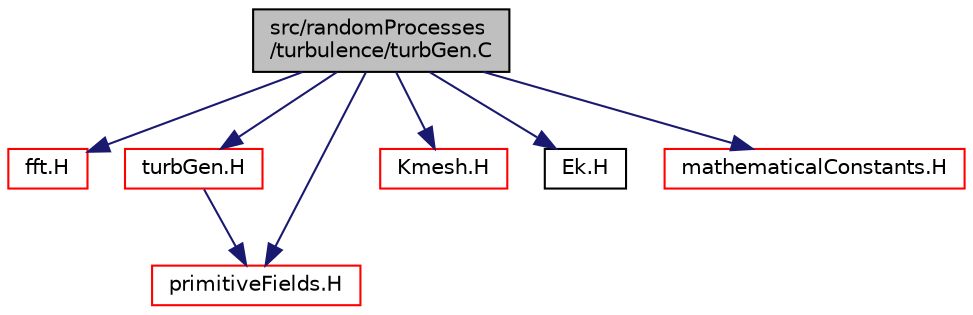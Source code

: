 digraph "src/randomProcesses/turbulence/turbGen.C"
{
  bgcolor="transparent";
  edge [fontname="Helvetica",fontsize="10",labelfontname="Helvetica",labelfontsize="10"];
  node [fontname="Helvetica",fontsize="10",shape=record];
  Node1 [label="src/randomProcesses\l/turbulence/turbGen.C",height=0.2,width=0.4,color="black", fillcolor="grey75", style="filled", fontcolor="black"];
  Node1 -> Node2 [color="midnightblue",fontsize="10",style="solid",fontname="Helvetica"];
  Node2 [label="fft.H",height=0.2,width=0.4,color="red",URL="$a09429.html"];
  Node1 -> Node3 [color="midnightblue",fontsize="10",style="solid",fontname="Helvetica"];
  Node3 [label="turbGen.H",height=0.2,width=0.4,color="red",URL="$a09442.html"];
  Node3 -> Node4 [color="midnightblue",fontsize="10",style="solid",fontname="Helvetica"];
  Node4 [label="primitiveFields.H",height=0.2,width=0.4,color="red",URL="$a07962.html",tooltip="Specialisations of Field<T> for scalar, vector and tensor. "];
  Node1 -> Node5 [color="midnightblue",fontsize="10",style="solid",fontname="Helvetica"];
  Node5 [label="Kmesh.H",height=0.2,width=0.4,color="red",URL="$a09435.html"];
  Node1 -> Node4 [color="midnightblue",fontsize="10",style="solid",fontname="Helvetica"];
  Node1 -> Node6 [color="midnightblue",fontsize="10",style="solid",fontname="Helvetica"];
  Node6 [label="Ek.H",height=0.2,width=0.4,color="black",URL="$a09440.html"];
  Node1 -> Node7 [color="midnightblue",fontsize="10",style="solid",fontname="Helvetica"];
  Node7 [label="mathematicalConstants.H",height=0.2,width=0.4,color="red",URL="$a08163.html"];
}
